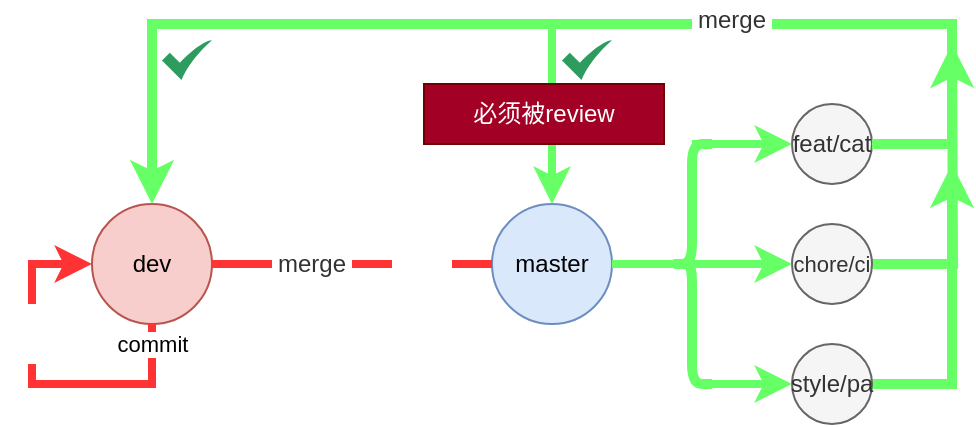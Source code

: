 <mxfile version="13.7.5" type="github">
  <diagram id="UU6nNteqDkm7iYNBiP1f" name="Page-1">
    <mxGraphModel dx="902" dy="591" grid="1" gridSize="10" guides="1" tooltips="1" connect="1" arrows="1" fold="1" page="1" pageScale="1" pageWidth="827" pageHeight="1169" math="0" shadow="0">
      <root>
        <mxCell id="0" />
        <mxCell id="1" parent="0" />
        <mxCell id="FfJCFT10pfWTpX2t_l2P-52" value="" style="group" parent="1" vertex="1" connectable="0">
          <mxGeometry x="144" y="98" width="476" height="212" as="geometry" />
        </mxCell>
        <mxCell id="FfJCFT10pfWTpX2t_l2P-1" value="dev" style="ellipse;whiteSpace=wrap;html=1;aspect=fixed;fillColor=#f8cecc;strokeColor=#b85450;" parent="FfJCFT10pfWTpX2t_l2P-52" vertex="1">
          <mxGeometry x="46" y="102" width="60" height="60" as="geometry" />
        </mxCell>
        <mxCell id="FfJCFT10pfWTpX2t_l2P-9" value="master" style="ellipse;whiteSpace=wrap;html=1;aspect=fixed;fillColor=#dae8fc;strokeColor=#6c8ebf;" parent="FfJCFT10pfWTpX2t_l2P-52" vertex="1">
          <mxGeometry x="246" y="102" width="60" height="60" as="geometry" />
        </mxCell>
        <mxCell id="FfJCFT10pfWTpX2t_l2P-14" value="" style="shape=curlyBracket;whiteSpace=wrap;html=1;rounded=1;fillColor=#FFFFFF;rotation=0;strokeColor=#66FF66;strokeWidth=5;" parent="FfJCFT10pfWTpX2t_l2P-52" vertex="1">
          <mxGeometry x="336" y="72" width="20" height="120" as="geometry" />
        </mxCell>
        <mxCell id="FfJCFT10pfWTpX2t_l2P-49" value="" style="endArrow=none;html=1;strokeWidth=4;fontSize=12;exitX=1;exitY=0.5;exitDx=0;exitDy=0;entryX=0;entryY=0.5;entryDx=0;entryDy=0;strokeColor=#FF3333;" parent="FfJCFT10pfWTpX2t_l2P-52" source="FfJCFT10pfWTpX2t_l2P-1" target="FfJCFT10pfWTpX2t_l2P-9" edge="1">
          <mxGeometry width="50" height="50" relative="1" as="geometry">
            <mxPoint x="-14" y="132" as="sourcePoint" />
            <mxPoint x="36" y="82" as="targetPoint" />
          </mxGeometry>
        </mxCell>
        <mxCell id="FfJCFT10pfWTpX2t_l2P-15" value="feat/cat" style="ellipse;whiteSpace=wrap;html=1;aspect=fixed;fillColor=#f5f5f5;strokeColor=#666666;fontColor=#333333;" parent="FfJCFT10pfWTpX2t_l2P-52" vertex="1">
          <mxGeometry x="396" y="52" width="40" height="40" as="geometry" />
        </mxCell>
        <mxCell id="FfJCFT10pfWTpX2t_l2P-20" style="edgeStyle=orthogonalEdgeStyle;rounded=0;orthogonalLoop=1;jettySize=auto;html=1;exitX=0.5;exitY=0;exitDx=0;exitDy=0;entryX=0;entryY=0.5;entryDx=0;entryDy=0;strokeColor=#66FF66;strokeWidth=4;" parent="FfJCFT10pfWTpX2t_l2P-52" source="FfJCFT10pfWTpX2t_l2P-14" target="FfJCFT10pfWTpX2t_l2P-15" edge="1">
          <mxGeometry relative="1" as="geometry">
            <Array as="points">
              <mxPoint x="396" y="72" />
            </Array>
          </mxGeometry>
        </mxCell>
        <mxCell id="FfJCFT10pfWTpX2t_l2P-23" style="edgeStyle=orthogonalEdgeStyle;rounded=0;orthogonalLoop=1;jettySize=auto;html=1;exitX=1;exitY=0.5;exitDx=0;exitDy=0;strokeColor=#66FF66;strokeWidth=5;" parent="FfJCFT10pfWTpX2t_l2P-52" source="FfJCFT10pfWTpX2t_l2P-16" edge="1">
          <mxGeometry relative="1" as="geometry">
            <mxPoint x="476" y="22" as="targetPoint" />
          </mxGeometry>
        </mxCell>
        <mxCell id="FfJCFT10pfWTpX2t_l2P-16" value="&lt;font style=&quot;font-size: 11px&quot;&gt;chore/ci&lt;/font&gt;" style="ellipse;whiteSpace=wrap;html=1;aspect=fixed;fillColor=#f5f5f5;strokeColor=#666666;fontSize=12;fontColor=#333333;" parent="FfJCFT10pfWTpX2t_l2P-52" vertex="1">
          <mxGeometry x="396" y="112" width="40" height="40" as="geometry" />
        </mxCell>
        <mxCell id="FfJCFT10pfWTpX2t_l2P-24" style="edgeStyle=orthogonalEdgeStyle;rounded=0;orthogonalLoop=1;jettySize=auto;html=1;exitX=1;exitY=0.5;exitDx=0;exitDy=0;strokeColor=#66FF66;strokeWidth=5;" parent="FfJCFT10pfWTpX2t_l2P-52" source="FfJCFT10pfWTpX2t_l2P-17" edge="1">
          <mxGeometry relative="1" as="geometry">
            <mxPoint x="476" y="82" as="targetPoint" />
            <Array as="points">
              <mxPoint x="476" y="192" />
            </Array>
          </mxGeometry>
        </mxCell>
        <mxCell id="FfJCFT10pfWTpX2t_l2P-17" value="style/pa" style="ellipse;whiteSpace=wrap;html=1;aspect=fixed;fillColor=#f5f5f5;strokeColor=#666666;fontColor=#333333;" parent="FfJCFT10pfWTpX2t_l2P-52" vertex="1">
          <mxGeometry x="396" y="172" width="40" height="40" as="geometry" />
        </mxCell>
        <mxCell id="FfJCFT10pfWTpX2t_l2P-11" value="" style="shape=image;html=1;verticalAlign=top;verticalLabelPosition=bottom;labelBackgroundColor=#ffffff;imageAspect=0;aspect=fixed;image=https://cdn4.iconfinder.com/data/icons/ionicons/512/icon-close-circled-128.png;imageBackground=#ffffff;" parent="FfJCFT10pfWTpX2t_l2P-52" vertex="1">
          <mxGeometry x="196" y="117" width="30" height="30" as="geometry" />
        </mxCell>
        <mxCell id="FfJCFT10pfWTpX2t_l2P-25" value="" style="html=1;aspect=fixed;strokeColor=none;shadow=0;align=center;verticalAlign=top;fillColor=#2D9C5E;shape=mxgraph.gcp2.check" parent="FfJCFT10pfWTpX2t_l2P-52" vertex="1">
          <mxGeometry x="281" y="20" width="25" height="20" as="geometry" />
        </mxCell>
        <mxCell id="FfJCFT10pfWTpX2t_l2P-30" style="edgeStyle=orthogonalEdgeStyle;rounded=0;orthogonalLoop=1;jettySize=auto;html=1;exitX=1;exitY=0.5;exitDx=0;exitDy=0;strokeColor=#66FF66;strokeWidth=5;" parent="FfJCFT10pfWTpX2t_l2P-52" source="FfJCFT10pfWTpX2t_l2P-15" edge="1">
          <mxGeometry relative="1" as="geometry">
            <mxPoint x="456" y="62" as="sourcePoint" />
            <mxPoint x="76" y="102" as="targetPoint" />
            <Array as="points">
              <mxPoint x="476" y="72" />
              <mxPoint x="476" y="12" />
            </Array>
          </mxGeometry>
        </mxCell>
        <mxCell id="FfJCFT10pfWTpX2t_l2P-26" value="merge" style="text;html=1;align=center;verticalAlign=middle;whiteSpace=wrap;rounded=0;fontColor=#333333;fillColor=#FFFFFF;" parent="FfJCFT10pfWTpX2t_l2P-52" vertex="1">
          <mxGeometry x="346" width="40" height="20" as="geometry" />
        </mxCell>
        <mxCell id="FfJCFT10pfWTpX2t_l2P-19" style="edgeStyle=orthogonalEdgeStyle;rounded=0;orthogonalLoop=1;jettySize=auto;html=1;exitX=0.1;exitY=0.5;exitDx=0;exitDy=0;exitPerimeter=0;entryX=0;entryY=0.5;entryDx=0;entryDy=0;strokeWidth=4;strokeColor=#66FF66;" parent="FfJCFT10pfWTpX2t_l2P-52" source="FfJCFT10pfWTpX2t_l2P-14" target="FfJCFT10pfWTpX2t_l2P-16" edge="1">
          <mxGeometry relative="1" as="geometry" />
        </mxCell>
        <mxCell id="FfJCFT10pfWTpX2t_l2P-31" style="edgeStyle=orthogonalEdgeStyle;rounded=0;orthogonalLoop=1;jettySize=auto;html=1;entryX=0;entryY=0.5;entryDx=0;entryDy=0;strokeWidth=4;strokeColor=#FF3333;exitX=0.5;exitY=1;exitDx=0;exitDy=0;" parent="FfJCFT10pfWTpX2t_l2P-52" source="FfJCFT10pfWTpX2t_l2P-1" target="FfJCFT10pfWTpX2t_l2P-1" edge="1">
          <mxGeometry relative="1" as="geometry">
            <mxPoint x="116" y="132" as="sourcePoint" />
            <Array as="points">
              <mxPoint x="76" y="192" />
              <mxPoint x="16" y="192" />
              <mxPoint x="16" y="132" />
            </Array>
          </mxGeometry>
        </mxCell>
        <mxCell id="FfJCFT10pfWTpX2t_l2P-32" value="commit" style="edgeLabel;html=1;align=center;verticalAlign=middle;resizable=0;points=[];" parent="FfJCFT10pfWTpX2t_l2P-31" vertex="1" connectable="0">
          <mxGeometry x="-0.239" y="1" relative="1" as="geometry">
            <mxPoint x="38.0" y="-21" as="offset" />
          </mxGeometry>
        </mxCell>
        <mxCell id="FfJCFT10pfWTpX2t_l2P-33" value="" style="shape=image;html=1;verticalAlign=top;verticalLabelPosition=bottom;labelBackgroundColor=#ffffff;imageAspect=0;aspect=fixed;image=https://cdn4.iconfinder.com/data/icons/ionicons/512/icon-close-circled-128.png;imageBackground=#ffffff;" parent="FfJCFT10pfWTpX2t_l2P-52" vertex="1">
          <mxGeometry y="152" width="30" height="30" as="geometry" />
        </mxCell>
        <mxCell id="FfJCFT10pfWTpX2t_l2P-43" value="" style="endArrow=classic;html=1;strokeColor=#66FF66;strokeWidth=4;fontSize=12;entryX=0.5;entryY=0;entryDx=0;entryDy=0;" parent="FfJCFT10pfWTpX2t_l2P-52" target="FfJCFT10pfWTpX2t_l2P-9" edge="1">
          <mxGeometry width="50" height="50" relative="1" as="geometry">
            <mxPoint x="276" y="12" as="sourcePoint" />
            <mxPoint x="36" y="82" as="targetPoint" />
          </mxGeometry>
        </mxCell>
        <mxCell id="FfJCFT10pfWTpX2t_l2P-21" style="edgeStyle=orthogonalEdgeStyle;rounded=0;orthogonalLoop=1;jettySize=auto;html=1;exitX=0.75;exitY=1;exitDx=0;exitDy=0;entryX=0;entryY=0.5;entryDx=0;entryDy=0;strokeColor=#66FF66;strokeWidth=4;" parent="FfJCFT10pfWTpX2t_l2P-52" source="FfJCFT10pfWTpX2t_l2P-14" target="FfJCFT10pfWTpX2t_l2P-17" edge="1">
          <mxGeometry relative="1" as="geometry">
            <Array as="points">
              <mxPoint x="396" y="192" />
            </Array>
          </mxGeometry>
        </mxCell>
        <mxCell id="FfJCFT10pfWTpX2t_l2P-44" value="" style="endArrow=none;html=1;strokeColor=#66FF66;strokeWidth=4;fontSize=12;entryX=1;entryY=0.5;entryDx=0;entryDy=0;" parent="FfJCFT10pfWTpX2t_l2P-52" source="FfJCFT10pfWTpX2t_l2P-14" target="FfJCFT10pfWTpX2t_l2P-9" edge="1">
          <mxGeometry width="50" height="50" relative="1" as="geometry">
            <mxPoint x="-14" y="132" as="sourcePoint" />
            <mxPoint x="36" y="82" as="targetPoint" />
          </mxGeometry>
        </mxCell>
        <mxCell id="FfJCFT10pfWTpX2t_l2P-47" value="" style="html=1;aspect=fixed;strokeColor=none;shadow=0;align=center;verticalAlign=top;fillColor=#2D9C5E;shape=mxgraph.gcp2.check" parent="FfJCFT10pfWTpX2t_l2P-52" vertex="1">
          <mxGeometry x="81" y="20" width="25" height="20" as="geometry" />
        </mxCell>
        <mxCell id="FfJCFT10pfWTpX2t_l2P-12" value="merge" style="text;html=1;align=center;verticalAlign=middle;whiteSpace=wrap;rounded=0;fontColor=#333333;fillColor=#FFFFFF;" parent="FfJCFT10pfWTpX2t_l2P-52" vertex="1">
          <mxGeometry x="136" y="122" width="40" height="20" as="geometry" />
        </mxCell>
        <mxCell id="XQGr9luYYaCUZXOoGr_j-1" value="必须被review" style="rounded=0;whiteSpace=wrap;html=1;fillColor=#a20025;strokeColor=#6F0000;fontColor=#ffffff;" vertex="1" parent="FfJCFT10pfWTpX2t_l2P-52">
          <mxGeometry x="212" y="42" width="120" height="30" as="geometry" />
        </mxCell>
      </root>
    </mxGraphModel>
  </diagram>
</mxfile>

